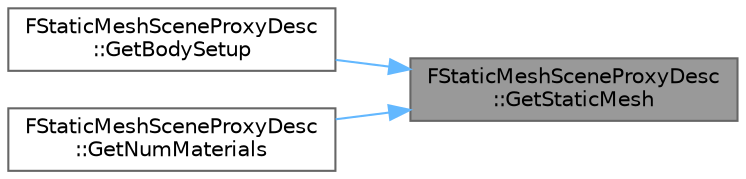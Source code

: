 digraph "FStaticMeshSceneProxyDesc::GetStaticMesh"
{
 // INTERACTIVE_SVG=YES
 // LATEX_PDF_SIZE
  bgcolor="transparent";
  edge [fontname=Helvetica,fontsize=10,labelfontname=Helvetica,labelfontsize=10];
  node [fontname=Helvetica,fontsize=10,shape=box,height=0.2,width=0.4];
  rankdir="RL";
  Node1 [id="Node000001",label="FStaticMeshSceneProxyDesc\l::GetStaticMesh",height=0.2,width=0.4,color="gray40", fillcolor="grey60", style="filled", fontcolor="black",tooltip=" "];
  Node1 -> Node2 [id="edge1_Node000001_Node000002",dir="back",color="steelblue1",style="solid",tooltip=" "];
  Node2 [id="Node000002",label="FStaticMeshSceneProxyDesc\l::GetBodySetup",height=0.2,width=0.4,color="grey40", fillcolor="white", style="filled",URL="$dc/d32/structFStaticMeshSceneProxyDesc.html#a4f9efbf301a4b5851be5e7d823e7a53f",tooltip=" "];
  Node1 -> Node3 [id="edge2_Node000001_Node000003",dir="back",color="steelblue1",style="solid",tooltip=" "];
  Node3 [id="Node000003",label="FStaticMeshSceneProxyDesc\l::GetNumMaterials",height=0.2,width=0.4,color="grey40", fillcolor="white", style="filled",URL="$dc/d32/structFStaticMeshSceneProxyDesc.html#af064206f42d88a3e7819136ded2f0258",tooltip=" "];
}
